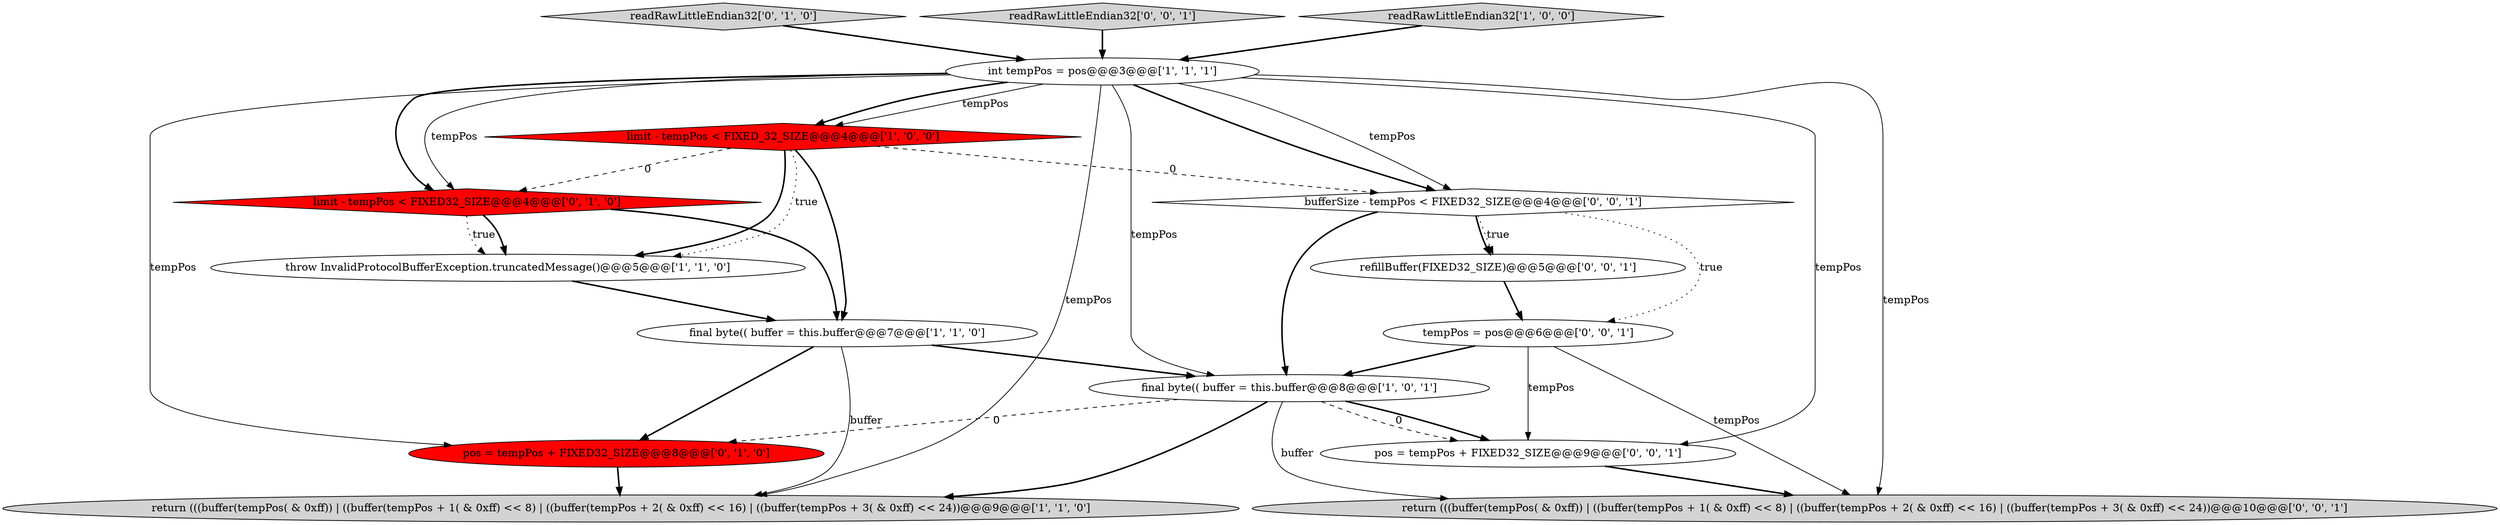 digraph {
9 [style = filled, label = "limit - tempPos < FIXED32_SIZE@@@4@@@['0', '1', '0']", fillcolor = red, shape = diamond image = "AAA1AAABBB2BBB"];
10 [style = filled, label = "return (((buffer(tempPos( & 0xff)) | ((buffer(tempPos + 1( & 0xff) << 8) | ((buffer(tempPos + 2( & 0xff) << 16) | ((buffer(tempPos + 3( & 0xff) << 24))@@@10@@@['0', '0', '1']", fillcolor = lightgray, shape = ellipse image = "AAA0AAABBB3BBB"];
0 [style = filled, label = "limit - tempPos < FIXED_32_SIZE@@@4@@@['1', '0', '0']", fillcolor = red, shape = diamond image = "AAA1AAABBB1BBB"];
11 [style = filled, label = "bufferSize - tempPos < FIXED32_SIZE@@@4@@@['0', '0', '1']", fillcolor = white, shape = diamond image = "AAA0AAABBB3BBB"];
7 [style = filled, label = "readRawLittleEndian32['0', '1', '0']", fillcolor = lightgray, shape = diamond image = "AAA0AAABBB2BBB"];
4 [style = filled, label = "int tempPos = pos@@@3@@@['1', '1', '1']", fillcolor = white, shape = ellipse image = "AAA0AAABBB1BBB"];
15 [style = filled, label = "pos = tempPos + FIXED32_SIZE@@@9@@@['0', '0', '1']", fillcolor = white, shape = ellipse image = "AAA0AAABBB3BBB"];
5 [style = filled, label = "final byte(( buffer = this.buffer@@@7@@@['1', '1', '0']", fillcolor = white, shape = ellipse image = "AAA0AAABBB1BBB"];
12 [style = filled, label = "readRawLittleEndian32['0', '0', '1']", fillcolor = lightgray, shape = diamond image = "AAA0AAABBB3BBB"];
14 [style = filled, label = "tempPos = pos@@@6@@@['0', '0', '1']", fillcolor = white, shape = ellipse image = "AAA0AAABBB3BBB"];
2 [style = filled, label = "return (((buffer(tempPos( & 0xff)) | ((buffer(tempPos + 1( & 0xff) << 8) | ((buffer(tempPos + 2( & 0xff) << 16) | ((buffer(tempPos + 3( & 0xff) << 24))@@@9@@@['1', '1', '0']", fillcolor = lightgray, shape = ellipse image = "AAA0AAABBB1BBB"];
1 [style = filled, label = "final byte(( buffer = this.buffer@@@8@@@['1', '0', '1']", fillcolor = white, shape = ellipse image = "AAA0AAABBB1BBB"];
8 [style = filled, label = "pos = tempPos + FIXED32_SIZE@@@8@@@['0', '1', '0']", fillcolor = red, shape = ellipse image = "AAA1AAABBB2BBB"];
6 [style = filled, label = "throw InvalidProtocolBufferException.truncatedMessage()@@@5@@@['1', '1', '0']", fillcolor = white, shape = ellipse image = "AAA0AAABBB1BBB"];
13 [style = filled, label = "refillBuffer(FIXED32_SIZE)@@@5@@@['0', '0', '1']", fillcolor = white, shape = ellipse image = "AAA0AAABBB3BBB"];
3 [style = filled, label = "readRawLittleEndian32['1', '0', '0']", fillcolor = lightgray, shape = diamond image = "AAA0AAABBB1BBB"];
14->10 [style = solid, label="tempPos"];
4->9 [style = bold, label=""];
5->8 [style = bold, label=""];
15->10 [style = bold, label=""];
4->2 [style = solid, label="tempPos"];
4->10 [style = solid, label="tempPos"];
0->6 [style = bold, label=""];
11->1 [style = bold, label=""];
1->15 [style = dashed, label="0"];
1->15 [style = bold, label=""];
11->14 [style = dotted, label="true"];
4->1 [style = solid, label="tempPos"];
14->15 [style = solid, label="tempPos"];
0->11 [style = dashed, label="0"];
7->4 [style = bold, label=""];
11->13 [style = dotted, label="true"];
0->6 [style = dotted, label="true"];
9->6 [style = dotted, label="true"];
3->4 [style = bold, label=""];
14->1 [style = bold, label=""];
9->6 [style = bold, label=""];
4->0 [style = bold, label=""];
4->11 [style = solid, label="tempPos"];
5->1 [style = bold, label=""];
6->5 [style = bold, label=""];
1->10 [style = solid, label="buffer"];
8->2 [style = bold, label=""];
12->4 [style = bold, label=""];
5->2 [style = solid, label="buffer"];
11->13 [style = bold, label=""];
4->8 [style = solid, label="tempPos"];
9->5 [style = bold, label=""];
1->8 [style = dashed, label="0"];
1->2 [style = bold, label=""];
4->0 [style = solid, label="tempPos"];
0->9 [style = dashed, label="0"];
4->11 [style = bold, label=""];
13->14 [style = bold, label=""];
4->15 [style = solid, label="tempPos"];
0->5 [style = bold, label=""];
4->9 [style = solid, label="tempPos"];
}
